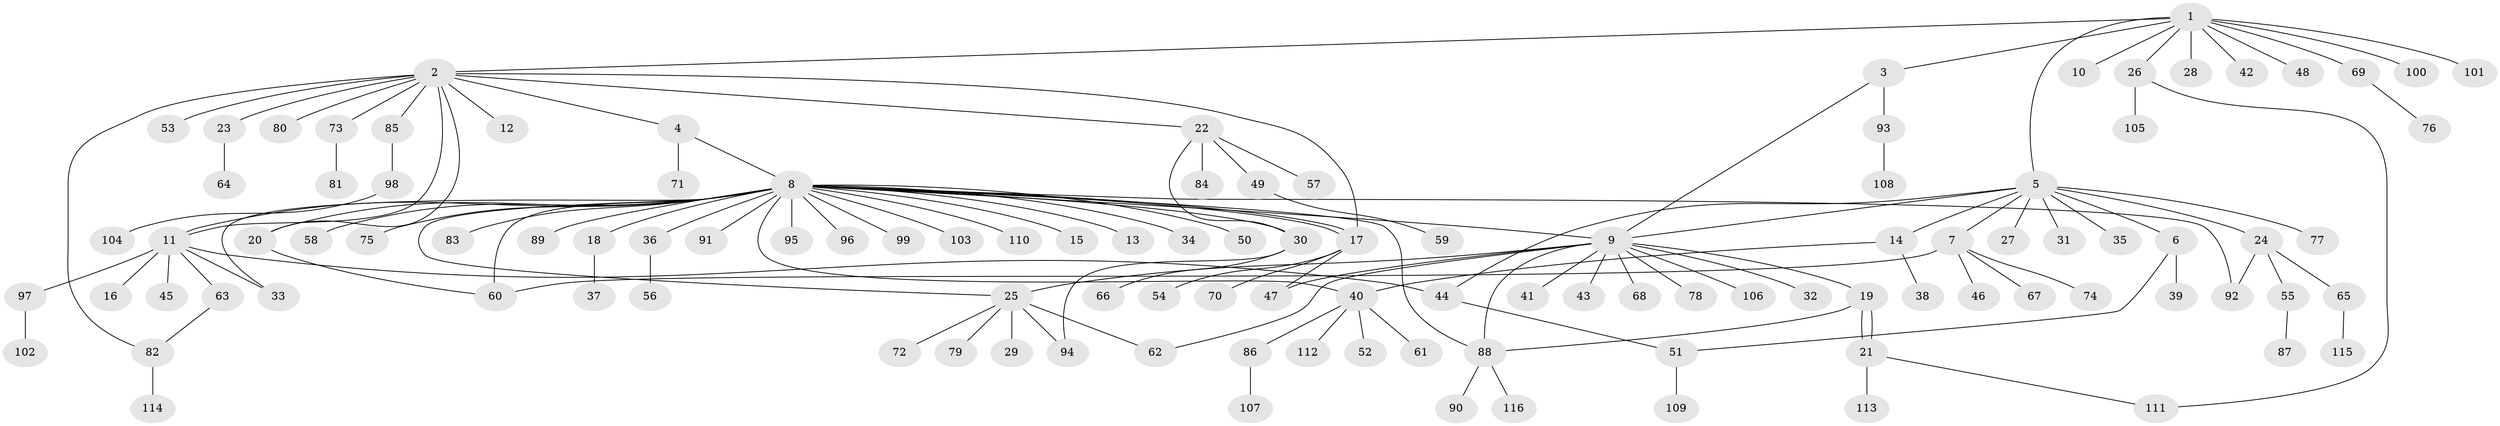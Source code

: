 // Generated by graph-tools (version 1.1) at 2025/25/03/09/25 03:25:59]
// undirected, 116 vertices, 138 edges
graph export_dot {
graph [start="1"]
  node [color=gray90,style=filled];
  1;
  2;
  3;
  4;
  5;
  6;
  7;
  8;
  9;
  10;
  11;
  12;
  13;
  14;
  15;
  16;
  17;
  18;
  19;
  20;
  21;
  22;
  23;
  24;
  25;
  26;
  27;
  28;
  29;
  30;
  31;
  32;
  33;
  34;
  35;
  36;
  37;
  38;
  39;
  40;
  41;
  42;
  43;
  44;
  45;
  46;
  47;
  48;
  49;
  50;
  51;
  52;
  53;
  54;
  55;
  56;
  57;
  58;
  59;
  60;
  61;
  62;
  63;
  64;
  65;
  66;
  67;
  68;
  69;
  70;
  71;
  72;
  73;
  74;
  75;
  76;
  77;
  78;
  79;
  80;
  81;
  82;
  83;
  84;
  85;
  86;
  87;
  88;
  89;
  90;
  91;
  92;
  93;
  94;
  95;
  96;
  97;
  98;
  99;
  100;
  101;
  102;
  103;
  104;
  105;
  106;
  107;
  108;
  109;
  110;
  111;
  112;
  113;
  114;
  115;
  116;
  1 -- 2;
  1 -- 3;
  1 -- 5;
  1 -- 10;
  1 -- 26;
  1 -- 28;
  1 -- 42;
  1 -- 48;
  1 -- 69;
  1 -- 100;
  1 -- 101;
  2 -- 4;
  2 -- 11;
  2 -- 12;
  2 -- 17;
  2 -- 20;
  2 -- 22;
  2 -- 23;
  2 -- 53;
  2 -- 73;
  2 -- 80;
  2 -- 82;
  2 -- 85;
  3 -- 9;
  3 -- 93;
  4 -- 8;
  4 -- 71;
  5 -- 6;
  5 -- 7;
  5 -- 9;
  5 -- 14;
  5 -- 24;
  5 -- 27;
  5 -- 31;
  5 -- 35;
  5 -- 44;
  5 -- 77;
  6 -- 39;
  6 -- 51;
  7 -- 46;
  7 -- 60;
  7 -- 67;
  7 -- 74;
  8 -- 9;
  8 -- 11;
  8 -- 13;
  8 -- 15;
  8 -- 17;
  8 -- 17;
  8 -- 18;
  8 -- 20;
  8 -- 25;
  8 -- 30;
  8 -- 33;
  8 -- 34;
  8 -- 36;
  8 -- 40;
  8 -- 50;
  8 -- 58;
  8 -- 60;
  8 -- 75;
  8 -- 83;
  8 -- 88;
  8 -- 89;
  8 -- 91;
  8 -- 92;
  8 -- 95;
  8 -- 96;
  8 -- 99;
  8 -- 103;
  8 -- 110;
  9 -- 19;
  9 -- 25;
  9 -- 32;
  9 -- 41;
  9 -- 43;
  9 -- 47;
  9 -- 62;
  9 -- 68;
  9 -- 78;
  9 -- 88;
  9 -- 106;
  11 -- 16;
  11 -- 33;
  11 -- 44;
  11 -- 45;
  11 -- 63;
  11 -- 97;
  14 -- 38;
  14 -- 40;
  17 -- 47;
  17 -- 54;
  17 -- 70;
  18 -- 37;
  19 -- 21;
  19 -- 21;
  19 -- 88;
  20 -- 60;
  21 -- 111;
  21 -- 113;
  22 -- 30;
  22 -- 49;
  22 -- 57;
  22 -- 84;
  23 -- 64;
  24 -- 55;
  24 -- 65;
  24 -- 92;
  25 -- 29;
  25 -- 62;
  25 -- 72;
  25 -- 79;
  25 -- 94;
  26 -- 105;
  26 -- 111;
  30 -- 66;
  30 -- 94;
  36 -- 56;
  40 -- 52;
  40 -- 61;
  40 -- 86;
  40 -- 112;
  44 -- 51;
  49 -- 59;
  51 -- 109;
  55 -- 87;
  63 -- 82;
  65 -- 115;
  69 -- 76;
  73 -- 81;
  82 -- 114;
  85 -- 98;
  86 -- 107;
  88 -- 90;
  88 -- 116;
  93 -- 108;
  97 -- 102;
  98 -- 104;
}
